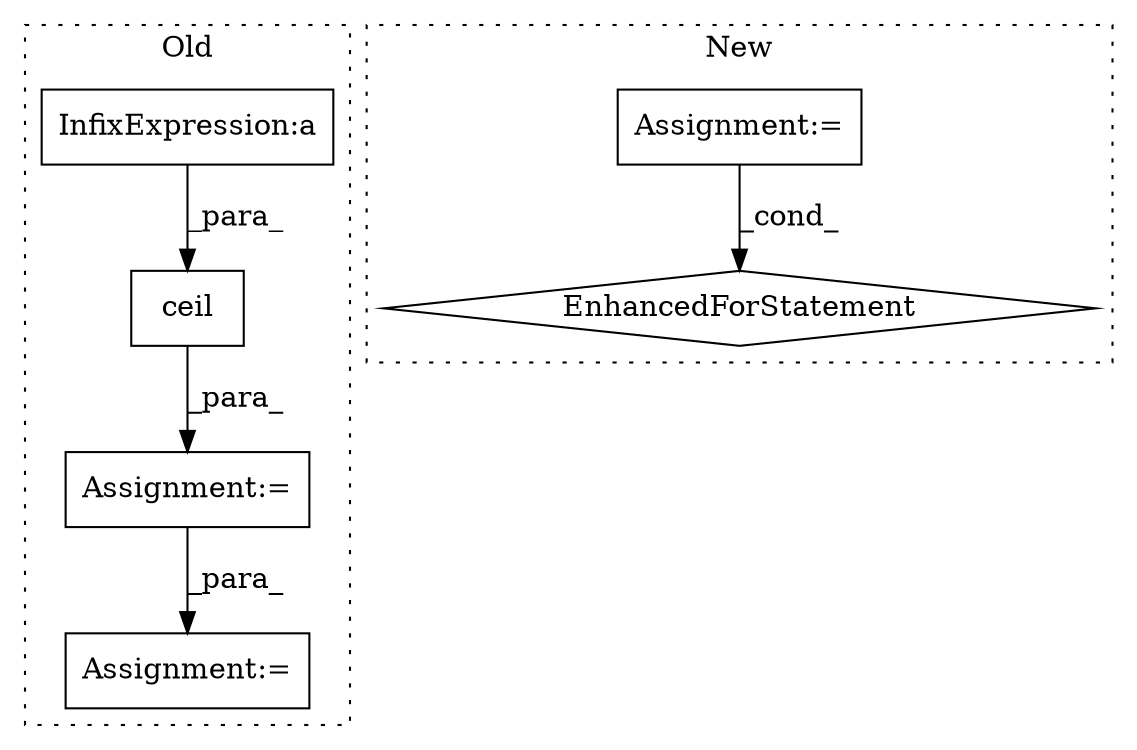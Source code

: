 digraph G {
subgraph cluster0 {
1 [label="ceil" a="32" s="9404,9438" l="5,1" shape="box"];
4 [label="InfixExpression:a" a="27" s="9427" l="3" shape="box"];
5 [label="Assignment:=" a="7" s="9715" l="1" shape="box"];
6 [label="Assignment:=" a="7" s="9397" l="1" shape="box"];
label = "Old";
style="dotted";
}
subgraph cluster1 {
2 [label="EnhancedForStatement" a="70" s="9108,9184" l="53,2" shape="diamond"];
3 [label="Assignment:=" a="7" s="9108,9184" l="53,2" shape="box"];
label = "New";
style="dotted";
}
1 -> 6 [label="_para_"];
3 -> 2 [label="_cond_"];
4 -> 1 [label="_para_"];
6 -> 5 [label="_para_"];
}